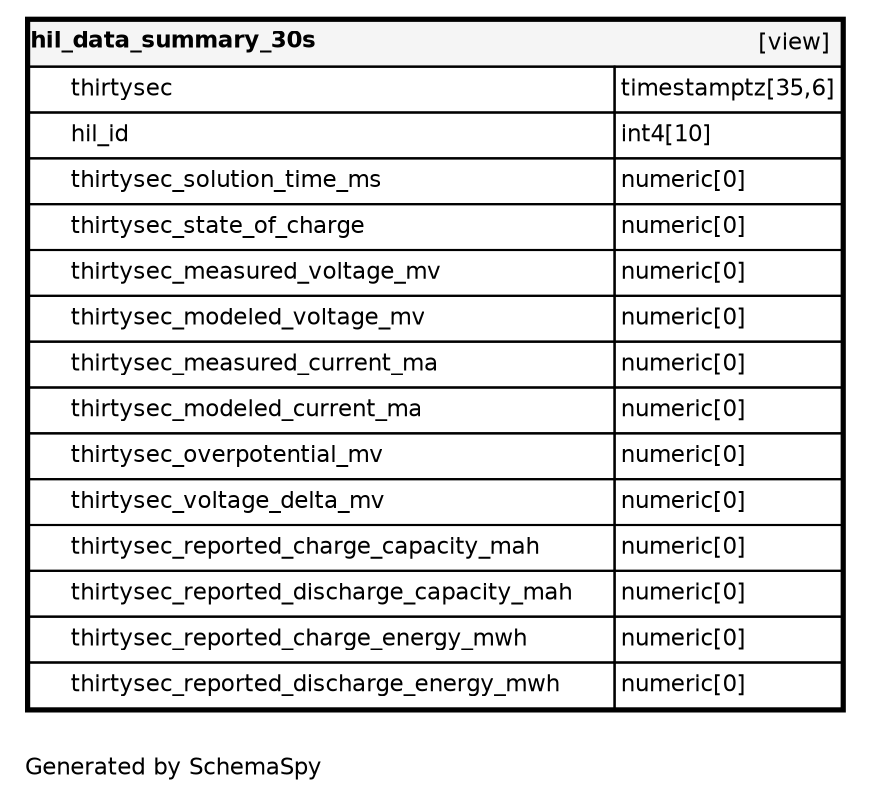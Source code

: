 digraph "oneDegreeRelationshipsDiagram" {
  graph [    rankdir="RL"    bgcolor="#ffffff"    label="\nGenerated by SchemaSpy"    labeljust="l"    nodesep="0.18"    ranksep="0.46"    fontname="Helvetica"    fontsize="11"    ration="compress"  ];  node [    fontname="Helvetica"    fontsize="11"    shape="plaintext"  ];  edge [    arrowsize="0.8"  ];
  "hil_data_summary_30s" [
   label=<
    <TABLE BORDER="2" CELLBORDER="1" CELLSPACING="0" BGCOLOR="#ffffff">
      <TR><TD COLSPAN="4"  BGCOLOR="#f5f5f5"><TABLE BORDER="0" CELLSPACING="0"><TR><TD ALIGN="LEFT" FIXEDSIZE="TRUE" WIDTH="133" HEIGHT="16"><B>hil_data_summary_30s</B></TD><TD ALIGN="RIGHT">[view]</TD></TR></TABLE></TD></TR>
      <TR><TD PORT="thirtysec" COLSPAN="2" ALIGN="LEFT"><TABLE BORDER="0" CELLSPACING="0" ALIGN="LEFT"><TR ALIGN="LEFT"><TD ALIGN="LEFT" FIXEDSIZE="TRUE" WIDTH="15" HEIGHT="16"></TD><TD ALIGN="LEFT" FIXEDSIZE="TRUE" WIDTH="260" HEIGHT="16">thirtysec</TD></TR></TABLE></TD><TD PORT="thirtysec.type" ALIGN="LEFT">timestamptz[35,6]</TD></TR>
      <TR><TD PORT="hil_id" COLSPAN="2" ALIGN="LEFT"><TABLE BORDER="0" CELLSPACING="0" ALIGN="LEFT"><TR ALIGN="LEFT"><TD ALIGN="LEFT" FIXEDSIZE="TRUE" WIDTH="15" HEIGHT="16"></TD><TD ALIGN="LEFT" FIXEDSIZE="TRUE" WIDTH="260" HEIGHT="16">hil_id</TD></TR></TABLE></TD><TD PORT="hil_id.type" ALIGN="LEFT">int4[10]</TD></TR>
      <TR><TD PORT="thirtysec_solution_time_ms" COLSPAN="2" ALIGN="LEFT"><TABLE BORDER="0" CELLSPACING="0" ALIGN="LEFT"><TR ALIGN="LEFT"><TD ALIGN="LEFT" FIXEDSIZE="TRUE" WIDTH="15" HEIGHT="16"></TD><TD ALIGN="LEFT" FIXEDSIZE="TRUE" WIDTH="260" HEIGHT="16">thirtysec_solution_time_ms</TD></TR></TABLE></TD><TD PORT="thirtysec_solution_time_ms.type" ALIGN="LEFT">numeric[0]</TD></TR>
      <TR><TD PORT="thirtysec_state_of_charge" COLSPAN="2" ALIGN="LEFT"><TABLE BORDER="0" CELLSPACING="0" ALIGN="LEFT"><TR ALIGN="LEFT"><TD ALIGN="LEFT" FIXEDSIZE="TRUE" WIDTH="15" HEIGHT="16"></TD><TD ALIGN="LEFT" FIXEDSIZE="TRUE" WIDTH="260" HEIGHT="16">thirtysec_state_of_charge</TD></TR></TABLE></TD><TD PORT="thirtysec_state_of_charge.type" ALIGN="LEFT">numeric[0]</TD></TR>
      <TR><TD PORT="thirtysec_measured_voltage_mv" COLSPAN="2" ALIGN="LEFT"><TABLE BORDER="0" CELLSPACING="0" ALIGN="LEFT"><TR ALIGN="LEFT"><TD ALIGN="LEFT" FIXEDSIZE="TRUE" WIDTH="15" HEIGHT="16"></TD><TD ALIGN="LEFT" FIXEDSIZE="TRUE" WIDTH="260" HEIGHT="16">thirtysec_measured_voltage_mv</TD></TR></TABLE></TD><TD PORT="thirtysec_measured_voltage_mv.type" ALIGN="LEFT">numeric[0]</TD></TR>
      <TR><TD PORT="thirtysec_modeled_voltage_mv" COLSPAN="2" ALIGN="LEFT"><TABLE BORDER="0" CELLSPACING="0" ALIGN="LEFT"><TR ALIGN="LEFT"><TD ALIGN="LEFT" FIXEDSIZE="TRUE" WIDTH="15" HEIGHT="16"></TD><TD ALIGN="LEFT" FIXEDSIZE="TRUE" WIDTH="260" HEIGHT="16">thirtysec_modeled_voltage_mv</TD></TR></TABLE></TD><TD PORT="thirtysec_modeled_voltage_mv.type" ALIGN="LEFT">numeric[0]</TD></TR>
      <TR><TD PORT="thirtysec_measured_current_ma" COLSPAN="2" ALIGN="LEFT"><TABLE BORDER="0" CELLSPACING="0" ALIGN="LEFT"><TR ALIGN="LEFT"><TD ALIGN="LEFT" FIXEDSIZE="TRUE" WIDTH="15" HEIGHT="16"></TD><TD ALIGN="LEFT" FIXEDSIZE="TRUE" WIDTH="260" HEIGHT="16">thirtysec_measured_current_ma</TD></TR></TABLE></TD><TD PORT="thirtysec_measured_current_ma.type" ALIGN="LEFT">numeric[0]</TD></TR>
      <TR><TD PORT="thirtysec_modeled_current_ma" COLSPAN="2" ALIGN="LEFT"><TABLE BORDER="0" CELLSPACING="0" ALIGN="LEFT"><TR ALIGN="LEFT"><TD ALIGN="LEFT" FIXEDSIZE="TRUE" WIDTH="15" HEIGHT="16"></TD><TD ALIGN="LEFT" FIXEDSIZE="TRUE" WIDTH="260" HEIGHT="16">thirtysec_modeled_current_ma</TD></TR></TABLE></TD><TD PORT="thirtysec_modeled_current_ma.type" ALIGN="LEFT">numeric[0]</TD></TR>
      <TR><TD PORT="thirtysec_overpotential_mv" COLSPAN="2" ALIGN="LEFT"><TABLE BORDER="0" CELLSPACING="0" ALIGN="LEFT"><TR ALIGN="LEFT"><TD ALIGN="LEFT" FIXEDSIZE="TRUE" WIDTH="15" HEIGHT="16"></TD><TD ALIGN="LEFT" FIXEDSIZE="TRUE" WIDTH="260" HEIGHT="16">thirtysec_overpotential_mv</TD></TR></TABLE></TD><TD PORT="thirtysec_overpotential_mv.type" ALIGN="LEFT">numeric[0]</TD></TR>
      <TR><TD PORT="thirtysec_voltage_delta_mv" COLSPAN="2" ALIGN="LEFT"><TABLE BORDER="0" CELLSPACING="0" ALIGN="LEFT"><TR ALIGN="LEFT"><TD ALIGN="LEFT" FIXEDSIZE="TRUE" WIDTH="15" HEIGHT="16"></TD><TD ALIGN="LEFT" FIXEDSIZE="TRUE" WIDTH="260" HEIGHT="16">thirtysec_voltage_delta_mv</TD></TR></TABLE></TD><TD PORT="thirtysec_voltage_delta_mv.type" ALIGN="LEFT">numeric[0]</TD></TR>
      <TR><TD PORT="thirtysec_reported_charge_capacity_mah" COLSPAN="2" ALIGN="LEFT"><TABLE BORDER="0" CELLSPACING="0" ALIGN="LEFT"><TR ALIGN="LEFT"><TD ALIGN="LEFT" FIXEDSIZE="TRUE" WIDTH="15" HEIGHT="16"></TD><TD ALIGN="LEFT" FIXEDSIZE="TRUE" WIDTH="260" HEIGHT="16">thirtysec_reported_charge_capacity_mah</TD></TR></TABLE></TD><TD PORT="thirtysec_reported_charge_capacity_mah.type" ALIGN="LEFT">numeric[0]</TD></TR>
      <TR><TD PORT="thirtysec_reported_discharge_capacity_mah" COLSPAN="2" ALIGN="LEFT"><TABLE BORDER="0" CELLSPACING="0" ALIGN="LEFT"><TR ALIGN="LEFT"><TD ALIGN="LEFT" FIXEDSIZE="TRUE" WIDTH="15" HEIGHT="16"></TD><TD ALIGN="LEFT" FIXEDSIZE="TRUE" WIDTH="260" HEIGHT="16">thirtysec_reported_discharge_capacity_mah</TD></TR></TABLE></TD><TD PORT="thirtysec_reported_discharge_capacity_mah.type" ALIGN="LEFT">numeric[0]</TD></TR>
      <TR><TD PORT="thirtysec_reported_charge_energy_mwh" COLSPAN="2" ALIGN="LEFT"><TABLE BORDER="0" CELLSPACING="0" ALIGN="LEFT"><TR ALIGN="LEFT"><TD ALIGN="LEFT" FIXEDSIZE="TRUE" WIDTH="15" HEIGHT="16"></TD><TD ALIGN="LEFT" FIXEDSIZE="TRUE" WIDTH="260" HEIGHT="16">thirtysec_reported_charge_energy_mwh</TD></TR></TABLE></TD><TD PORT="thirtysec_reported_charge_energy_mwh.type" ALIGN="LEFT">numeric[0]</TD></TR>
      <TR><TD PORT="thirtysec_reported_discharge_energy_mwh" COLSPAN="2" ALIGN="LEFT"><TABLE BORDER="0" CELLSPACING="0" ALIGN="LEFT"><TR ALIGN="LEFT"><TD ALIGN="LEFT" FIXEDSIZE="TRUE" WIDTH="15" HEIGHT="16"></TD><TD ALIGN="LEFT" FIXEDSIZE="TRUE" WIDTH="260" HEIGHT="16">thirtysec_reported_discharge_energy_mwh</TD></TR></TABLE></TD><TD PORT="thirtysec_reported_discharge_energy_mwh.type" ALIGN="LEFT">numeric[0]</TD></TR>
    </TABLE>>
    URL="hil_data_summary_30s.html"
    target="_top"
    tooltip="hil_data_summary_30s"
  ];
}
